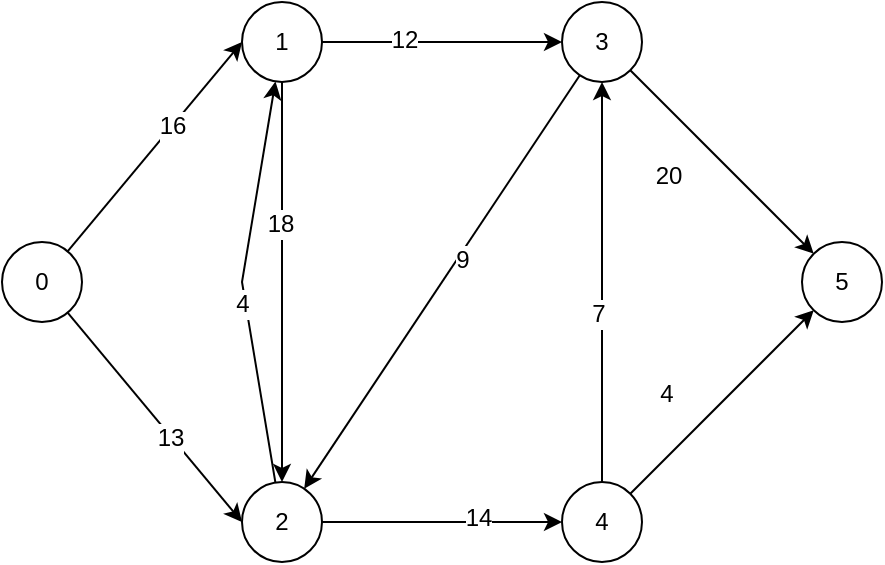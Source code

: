 <mxfile version="10.7.7" type="device"><diagram id="CoRJsP9u7BRKAg7DAOYm" name="flow"><mxGraphModel dx="1394" dy="819" grid="1" gridSize="10" guides="1" tooltips="1" connect="1" arrows="1" fold="1" page="1" pageScale="1" pageWidth="850" pageHeight="1100" math="0" shadow="0"><root><mxCell id="0"/><mxCell id="1" parent="0"/><mxCell id="vJBkXeMzW7-dWWvPAWgq-9" style="rounded=0;orthogonalLoop=1;jettySize=auto;html=1;entryX=0;entryY=0.5;entryDx=0;entryDy=0;" edge="1" parent="1" source="vJBkXeMzW7-dWWvPAWgq-1" target="vJBkXeMzW7-dWWvPAWgq-2"><mxGeometry relative="1" as="geometry"/></mxCell><mxCell id="vJBkXeMzW7-dWWvPAWgq-22" value="16" style="text;html=1;resizable=0;points=[];align=center;verticalAlign=middle;labelBackgroundColor=#ffffff;" vertex="1" connectable="0" parent="vJBkXeMzW7-dWWvPAWgq-9"><mxGeometry x="0.2" relative="1" as="geometry"><mxPoint as="offset"/></mxGeometry></mxCell><mxCell id="vJBkXeMzW7-dWWvPAWgq-16" style="rounded=0;orthogonalLoop=1;jettySize=auto;html=1;entryX=0;entryY=0.5;entryDx=0;entryDy=0;" edge="1" parent="1" source="vJBkXeMzW7-dWWvPAWgq-1" target="vJBkXeMzW7-dWWvPAWgq-3"><mxGeometry relative="1" as="geometry"/></mxCell><mxCell id="vJBkXeMzW7-dWWvPAWgq-23" value="13" style="text;html=1;resizable=0;points=[];align=center;verticalAlign=middle;labelBackgroundColor=#ffffff;" vertex="1" connectable="0" parent="vJBkXeMzW7-dWWvPAWgq-16"><mxGeometry x="0.19" y="-1" relative="1" as="geometry"><mxPoint as="offset"/></mxGeometry></mxCell><mxCell id="vJBkXeMzW7-dWWvPAWgq-1" value="0" style="ellipse;whiteSpace=wrap;html=1;aspect=fixed;" vertex="1" parent="1"><mxGeometry x="120" y="360" width="40" height="40" as="geometry"/></mxCell><mxCell id="vJBkXeMzW7-dWWvPAWgq-10" style="edgeStyle=orthogonalEdgeStyle;curved=1;rounded=0;orthogonalLoop=1;jettySize=auto;html=1;" edge="1" parent="1" source="vJBkXeMzW7-dWWvPAWgq-2" target="vJBkXeMzW7-dWWvPAWgq-4"><mxGeometry relative="1" as="geometry"/></mxCell><mxCell id="vJBkXeMzW7-dWWvPAWgq-29" value="12" style="text;html=1;resizable=0;points=[];align=center;verticalAlign=middle;labelBackgroundColor=#ffffff;" vertex="1" connectable="0" parent="vJBkXeMzW7-dWWvPAWgq-10"><mxGeometry x="-0.317" y="1" relative="1" as="geometry"><mxPoint as="offset"/></mxGeometry></mxCell><mxCell id="vJBkXeMzW7-dWWvPAWgq-19" style="edgeStyle=orthogonalEdgeStyle;curved=1;rounded=0;orthogonalLoop=1;jettySize=auto;html=1;" edge="1" parent="1" source="vJBkXeMzW7-dWWvPAWgq-2" target="vJBkXeMzW7-dWWvPAWgq-3"><mxGeometry relative="1" as="geometry"><Array as="points"><mxPoint x="260" y="380"/><mxPoint x="260" y="380"/></Array></mxGeometry></mxCell><mxCell id="vJBkXeMzW7-dWWvPAWgq-20" value="18" style="text;html=1;resizable=0;points=[];align=center;verticalAlign=middle;labelBackgroundColor=#ffffff;" vertex="1" connectable="0" parent="vJBkXeMzW7-dWWvPAWgq-19"><mxGeometry x="-0.292" y="-1" relative="1" as="geometry"><mxPoint as="offset"/></mxGeometry></mxCell><mxCell id="vJBkXeMzW7-dWWvPAWgq-2" value="1" style="ellipse;whiteSpace=wrap;html=1;aspect=fixed;" vertex="1" parent="1"><mxGeometry x="240" y="240" width="40" height="40" as="geometry"/></mxCell><mxCell id="vJBkXeMzW7-dWWvPAWgq-13" style="edgeStyle=orthogonalEdgeStyle;curved=1;rounded=0;orthogonalLoop=1;jettySize=auto;html=1;" edge="1" parent="1" source="vJBkXeMzW7-dWWvPAWgq-3" target="vJBkXeMzW7-dWWvPAWgq-5"><mxGeometry relative="1" as="geometry"/></mxCell><mxCell id="vJBkXeMzW7-dWWvPAWgq-24" value="14" style="text;html=1;resizable=0;points=[];align=center;verticalAlign=middle;labelBackgroundColor=#ffffff;" vertex="1" connectable="0" parent="vJBkXeMzW7-dWWvPAWgq-13"><mxGeometry x="0.3" y="2" relative="1" as="geometry"><mxPoint as="offset"/></mxGeometry></mxCell><mxCell id="vJBkXeMzW7-dWWvPAWgq-31" style="edgeStyle=none;rounded=0;orthogonalLoop=1;jettySize=auto;html=1;" edge="1" parent="1" source="vJBkXeMzW7-dWWvPAWgq-3" target="vJBkXeMzW7-dWWvPAWgq-2"><mxGeometry relative="1" as="geometry"><Array as="points"><mxPoint x="240" y="380"/></Array></mxGeometry></mxCell><mxCell id="vJBkXeMzW7-dWWvPAWgq-32" value="4" style="text;html=1;resizable=0;points=[];align=center;verticalAlign=middle;labelBackgroundColor=#ffffff;" vertex="1" connectable="0" parent="vJBkXeMzW7-dWWvPAWgq-31"><mxGeometry x="-0.107" y="2" relative="1" as="geometry"><mxPoint as="offset"/></mxGeometry></mxCell><mxCell id="vJBkXeMzW7-dWWvPAWgq-3" value="2" style="ellipse;whiteSpace=wrap;html=1;aspect=fixed;" vertex="1" parent="1"><mxGeometry x="240" y="480" width="40" height="40" as="geometry"/></mxCell><mxCell id="vJBkXeMzW7-dWWvPAWgq-11" style="rounded=0;orthogonalLoop=1;jettySize=auto;html=1;" edge="1" parent="1" source="vJBkXeMzW7-dWWvPAWgq-4" target="vJBkXeMzW7-dWWvPAWgq-6"><mxGeometry relative="1" as="geometry"/></mxCell><mxCell id="vJBkXeMzW7-dWWvPAWgq-27" value="20" style="text;html=1;resizable=0;points=[];align=center;verticalAlign=middle;labelBackgroundColor=#ffffff;" vertex="1" connectable="0" parent="vJBkXeMzW7-dWWvPAWgq-11"><mxGeometry x="-0.23" y="-24" relative="1" as="geometry"><mxPoint as="offset"/></mxGeometry></mxCell><mxCell id="vJBkXeMzW7-dWWvPAWgq-14" style="rounded=0;orthogonalLoop=1;jettySize=auto;html=1;" edge="1" parent="1" source="vJBkXeMzW7-dWWvPAWgq-4" target="vJBkXeMzW7-dWWvPAWgq-3"><mxGeometry relative="1" as="geometry"/></mxCell><mxCell id="vJBkXeMzW7-dWWvPAWgq-28" value="9" style="text;html=1;resizable=0;points=[];align=center;verticalAlign=middle;labelBackgroundColor=#ffffff;" vertex="1" connectable="0" parent="vJBkXeMzW7-dWWvPAWgq-14"><mxGeometry x="-0.122" y="2" relative="1" as="geometry"><mxPoint as="offset"/></mxGeometry></mxCell><mxCell id="vJBkXeMzW7-dWWvPAWgq-4" value="3" style="ellipse;whiteSpace=wrap;html=1;aspect=fixed;" vertex="1" parent="1"><mxGeometry x="400" y="240" width="40" height="40" as="geometry"/></mxCell><mxCell id="vJBkXeMzW7-dWWvPAWgq-12" style="rounded=0;orthogonalLoop=1;jettySize=auto;html=1;" edge="1" parent="1" source="vJBkXeMzW7-dWWvPAWgq-5" target="vJBkXeMzW7-dWWvPAWgq-6"><mxGeometry relative="1" as="geometry"/></mxCell><mxCell id="vJBkXeMzW7-dWWvPAWgq-25" value="4" style="text;html=1;resizable=0;points=[];align=center;verticalAlign=middle;labelBackgroundColor=#ffffff;" vertex="1" connectable="0" parent="vJBkXeMzW7-dWWvPAWgq-12"><mxGeometry x="-0.25" y="23" relative="1" as="geometry"><mxPoint as="offset"/></mxGeometry></mxCell><mxCell id="vJBkXeMzW7-dWWvPAWgq-15" style="edgeStyle=orthogonalEdgeStyle;curved=1;rounded=0;orthogonalLoop=1;jettySize=auto;html=1;" edge="1" parent="1" source="vJBkXeMzW7-dWWvPAWgq-5" target="vJBkXeMzW7-dWWvPAWgq-4"><mxGeometry relative="1" as="geometry"/></mxCell><mxCell id="vJBkXeMzW7-dWWvPAWgq-26" value="7" style="text;html=1;resizable=0;points=[];align=center;verticalAlign=middle;labelBackgroundColor=#ffffff;" vertex="1" connectable="0" parent="vJBkXeMzW7-dWWvPAWgq-15"><mxGeometry x="-0.16" y="2" relative="1" as="geometry"><mxPoint as="offset"/></mxGeometry></mxCell><mxCell id="vJBkXeMzW7-dWWvPAWgq-5" value="4" style="ellipse;whiteSpace=wrap;html=1;aspect=fixed;" vertex="1" parent="1"><mxGeometry x="400" y="480" width="40" height="40" as="geometry"/></mxCell><mxCell id="vJBkXeMzW7-dWWvPAWgq-6" value="5" style="ellipse;whiteSpace=wrap;html=1;aspect=fixed;" vertex="1" parent="1"><mxGeometry x="520" y="360" width="40" height="40" as="geometry"/></mxCell></root></mxGraphModel></diagram></mxfile>